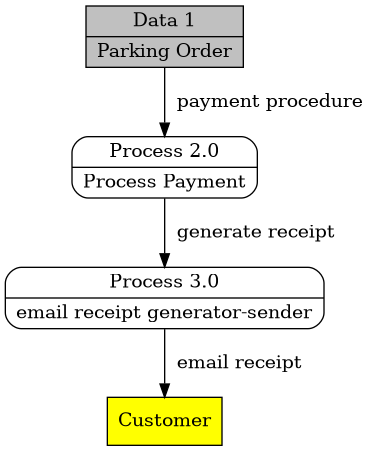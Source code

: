 @startuml
digraph foo {

  Customer [fillcolor=yellow, style="filled", shape=box]
  node3 [fillcolor=grey, style="filled", shape=record, label="{ Data 1|Parking Order  }"]
  node5 [fillcolor=white, style="rounded,filled", shape=record, label="{ Process 2.0|Process Payment  }"]
  node6 [fillcolor=white, style="rounded,filled", shape=record,  label="{ Process 3.0|email receipt generator-sender}"]

  node3 -> node5 [label = "  payment procedure"];
  node5 -> node6 [label = "  generate receipt"];
  node6 -> Customer [label = "  email receipt"];


}
@enduml
